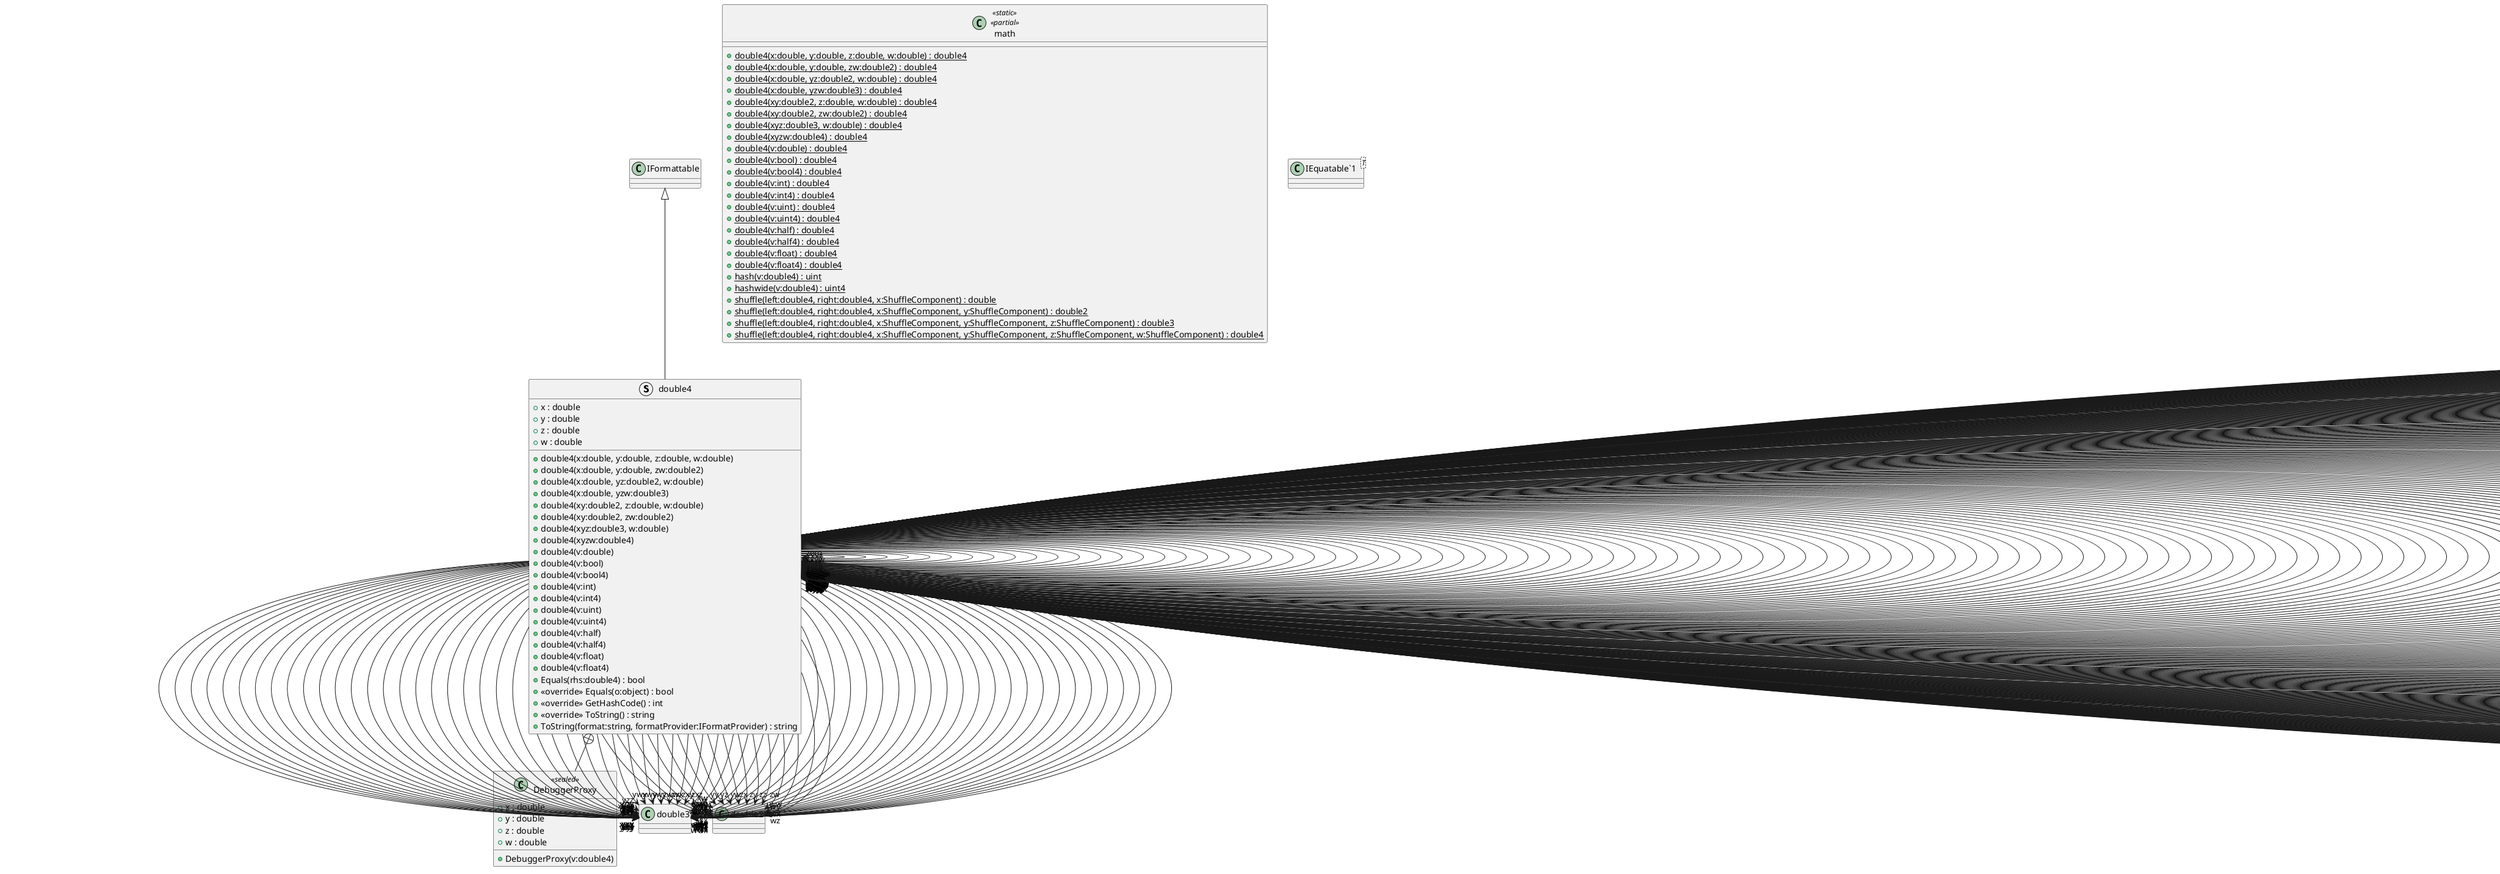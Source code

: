 @startuml
struct double4 {
    + x : double
    + y : double
    + z : double
    + w : double
    + double4(x:double, y:double, z:double, w:double)
    + double4(x:double, y:double, zw:double2)
    + double4(x:double, yz:double2, w:double)
    + double4(x:double, yzw:double3)
    + double4(xy:double2, z:double, w:double)
    + double4(xy:double2, zw:double2)
    + double4(xyz:double3, w:double)
    + double4(xyzw:double4)
    + double4(v:double)
    + double4(v:bool)
    + double4(v:bool4)
    + double4(v:int)
    + double4(v:int4)
    + double4(v:uint)
    + double4(v:uint4)
    + double4(v:half)
    + double4(v:half4)
    + double4(v:float)
    + double4(v:float4)
    + Equals(rhs:double4) : bool
    + <<override>> Equals(o:object) : bool
    + <<override>> GetHashCode() : int
    + <<override>> ToString() : string
    + ToString(format:string, formatProvider:IFormatProvider) : string
}
class math <<static>> <<partial>> {
    + {static} double4(x:double, y:double, z:double, w:double) : double4
    + {static} double4(x:double, y:double, zw:double2) : double4
    + {static} double4(x:double, yz:double2, w:double) : double4
    + {static} double4(x:double, yzw:double3) : double4
    + {static} double4(xy:double2, z:double, w:double) : double4
    + {static} double4(xy:double2, zw:double2) : double4
    + {static} double4(xyz:double3, w:double) : double4
    + {static} double4(xyzw:double4) : double4
    + {static} double4(v:double) : double4
    + {static} double4(v:bool) : double4
    + {static} double4(v:bool4) : double4
    + {static} double4(v:int) : double4
    + {static} double4(v:int4) : double4
    + {static} double4(v:uint) : double4
    + {static} double4(v:uint4) : double4
    + {static} double4(v:half) : double4
    + {static} double4(v:half4) : double4
    + {static} double4(v:float) : double4
    + {static} double4(v:float4) : double4
    + {static} hash(v:double4) : uint
    + {static} hashwide(v:double4) : uint4
    + {static} shuffle(left:double4, right:double4, x:ShuffleComponent) : double
    + {static} shuffle(left:double4, right:double4, x:ShuffleComponent, y:ShuffleComponent) : double2
    + {static} shuffle(left:double4, right:double4, x:ShuffleComponent, y:ShuffleComponent, z:ShuffleComponent) : double3
    + {static} shuffle(left:double4, right:double4, x:ShuffleComponent, y:ShuffleComponent, z:ShuffleComponent, w:ShuffleComponent) : double4
}
class "IEquatable`1"<T> {
}
class DebuggerProxy <<sealed>> {
    + x : double
    + y : double
    + z : double
    + w : double
    + DebuggerProxy(v:double4)
}
IFormattable <|-- double4
double4 --> "zero" double4
double4 --> "xxxx" double4
double4 --> "xxxy" double4
double4 --> "xxxz" double4
double4 --> "xxxw" double4
double4 --> "xxyx" double4
double4 --> "xxyy" double4
double4 --> "xxyz" double4
double4 --> "xxyw" double4
double4 --> "xxzx" double4
double4 --> "xxzy" double4
double4 --> "xxzz" double4
double4 --> "xxzw" double4
double4 --> "xxwx" double4
double4 --> "xxwy" double4
double4 --> "xxwz" double4
double4 --> "xxww" double4
double4 --> "xyxx" double4
double4 --> "xyxy" double4
double4 --> "xyxz" double4
double4 --> "xyxw" double4
double4 --> "xyyx" double4
double4 --> "xyyy" double4
double4 --> "xyyz" double4
double4 --> "xyyw" double4
double4 --> "xyzx" double4
double4 --> "xyzy" double4
double4 --> "xyzz" double4
double4 --> "xyzw" double4
double4 --> "xywx" double4
double4 --> "xywy" double4
double4 --> "xywz" double4
double4 --> "xyww" double4
double4 --> "xzxx" double4
double4 --> "xzxy" double4
double4 --> "xzxz" double4
double4 --> "xzxw" double4
double4 --> "xzyx" double4
double4 --> "xzyy" double4
double4 --> "xzyz" double4
double4 --> "xzyw" double4
double4 --> "xzzx" double4
double4 --> "xzzy" double4
double4 --> "xzzz" double4
double4 --> "xzzw" double4
double4 --> "xzwx" double4
double4 --> "xzwy" double4
double4 --> "xzwz" double4
double4 --> "xzww" double4
double4 --> "xwxx" double4
double4 --> "xwxy" double4
double4 --> "xwxz" double4
double4 --> "xwxw" double4
double4 --> "xwyx" double4
double4 --> "xwyy" double4
double4 --> "xwyz" double4
double4 --> "xwyw" double4
double4 --> "xwzx" double4
double4 --> "xwzy" double4
double4 --> "xwzz" double4
double4 --> "xwzw" double4
double4 --> "xwwx" double4
double4 --> "xwwy" double4
double4 --> "xwwz" double4
double4 --> "xwww" double4
double4 --> "yxxx" double4
double4 --> "yxxy" double4
double4 --> "yxxz" double4
double4 --> "yxxw" double4
double4 --> "yxyx" double4
double4 --> "yxyy" double4
double4 --> "yxyz" double4
double4 --> "yxyw" double4
double4 --> "yxzx" double4
double4 --> "yxzy" double4
double4 --> "yxzz" double4
double4 --> "yxzw" double4
double4 --> "yxwx" double4
double4 --> "yxwy" double4
double4 --> "yxwz" double4
double4 --> "yxww" double4
double4 --> "yyxx" double4
double4 --> "yyxy" double4
double4 --> "yyxz" double4
double4 --> "yyxw" double4
double4 --> "yyyx" double4
double4 --> "yyyy" double4
double4 --> "yyyz" double4
double4 --> "yyyw" double4
double4 --> "yyzx" double4
double4 --> "yyzy" double4
double4 --> "yyzz" double4
double4 --> "yyzw" double4
double4 --> "yywx" double4
double4 --> "yywy" double4
double4 --> "yywz" double4
double4 --> "yyww" double4
double4 --> "yzxx" double4
double4 --> "yzxy" double4
double4 --> "yzxz" double4
double4 --> "yzxw" double4
double4 --> "yzyx" double4
double4 --> "yzyy" double4
double4 --> "yzyz" double4
double4 --> "yzyw" double4
double4 --> "yzzx" double4
double4 --> "yzzy" double4
double4 --> "yzzz" double4
double4 --> "yzzw" double4
double4 --> "yzwx" double4
double4 --> "yzwy" double4
double4 --> "yzwz" double4
double4 --> "yzww" double4
double4 --> "ywxx" double4
double4 --> "ywxy" double4
double4 --> "ywxz" double4
double4 --> "ywxw" double4
double4 --> "ywyx" double4
double4 --> "ywyy" double4
double4 --> "ywyz" double4
double4 --> "ywyw" double4
double4 --> "ywzx" double4
double4 --> "ywzy" double4
double4 --> "ywzz" double4
double4 --> "ywzw" double4
double4 --> "ywwx" double4
double4 --> "ywwy" double4
double4 --> "ywwz" double4
double4 --> "ywww" double4
double4 --> "zxxx" double4
double4 --> "zxxy" double4
double4 --> "zxxz" double4
double4 --> "zxxw" double4
double4 --> "zxyx" double4
double4 --> "zxyy" double4
double4 --> "zxyz" double4
double4 --> "zxyw" double4
double4 --> "zxzx" double4
double4 --> "zxzy" double4
double4 --> "zxzz" double4
double4 --> "zxzw" double4
double4 --> "zxwx" double4
double4 --> "zxwy" double4
double4 --> "zxwz" double4
double4 --> "zxww" double4
double4 --> "zyxx" double4
double4 --> "zyxy" double4
double4 --> "zyxz" double4
double4 --> "zyxw" double4
double4 --> "zyyx" double4
double4 --> "zyyy" double4
double4 --> "zyyz" double4
double4 --> "zyyw" double4
double4 --> "zyzx" double4
double4 --> "zyzy" double4
double4 --> "zyzz" double4
double4 --> "zyzw" double4
double4 --> "zywx" double4
double4 --> "zywy" double4
double4 --> "zywz" double4
double4 --> "zyww" double4
double4 --> "zzxx" double4
double4 --> "zzxy" double4
double4 --> "zzxz" double4
double4 --> "zzxw" double4
double4 --> "zzyx" double4
double4 --> "zzyy" double4
double4 --> "zzyz" double4
double4 --> "zzyw" double4
double4 --> "zzzx" double4
double4 --> "zzzy" double4
double4 --> "zzzz" double4
double4 --> "zzzw" double4
double4 --> "zzwx" double4
double4 --> "zzwy" double4
double4 --> "zzwz" double4
double4 --> "zzww" double4
double4 --> "zwxx" double4
double4 --> "zwxy" double4
double4 --> "zwxz" double4
double4 --> "zwxw" double4
double4 --> "zwyx" double4
double4 --> "zwyy" double4
double4 --> "zwyz" double4
double4 --> "zwyw" double4
double4 --> "zwzx" double4
double4 --> "zwzy" double4
double4 --> "zwzz" double4
double4 --> "zwzw" double4
double4 --> "zwwx" double4
double4 --> "zwwy" double4
double4 --> "zwwz" double4
double4 --> "zwww" double4
double4 --> "wxxx" double4
double4 --> "wxxy" double4
double4 --> "wxxz" double4
double4 --> "wxxw" double4
double4 --> "wxyx" double4
double4 --> "wxyy" double4
double4 --> "wxyz" double4
double4 --> "wxyw" double4
double4 --> "wxzx" double4
double4 --> "wxzy" double4
double4 --> "wxzz" double4
double4 --> "wxzw" double4
double4 --> "wxwx" double4
double4 --> "wxwy" double4
double4 --> "wxwz" double4
double4 --> "wxww" double4
double4 --> "wyxx" double4
double4 --> "wyxy" double4
double4 --> "wyxz" double4
double4 --> "wyxw" double4
double4 --> "wyyx" double4
double4 --> "wyyy" double4
double4 --> "wyyz" double4
double4 --> "wyyw" double4
double4 --> "wyzx" double4
double4 --> "wyzy" double4
double4 --> "wyzz" double4
double4 --> "wyzw" double4
double4 --> "wywx" double4
double4 --> "wywy" double4
double4 --> "wywz" double4
double4 --> "wyww" double4
double4 --> "wzxx" double4
double4 --> "wzxy" double4
double4 --> "wzxz" double4
double4 --> "wzxw" double4
double4 --> "wzyx" double4
double4 --> "wzyy" double4
double4 --> "wzyz" double4
double4 --> "wzyw" double4
double4 --> "wzzx" double4
double4 --> "wzzy" double4
double4 --> "wzzz" double4
double4 --> "wzzw" double4
double4 --> "wzwx" double4
double4 --> "wzwy" double4
double4 --> "wzwz" double4
double4 --> "wzww" double4
double4 --> "wwxx" double4
double4 --> "wwxy" double4
double4 --> "wwxz" double4
double4 --> "wwxw" double4
double4 --> "wwyx" double4
double4 --> "wwyy" double4
double4 --> "wwyz" double4
double4 --> "wwyw" double4
double4 --> "wwzx" double4
double4 --> "wwzy" double4
double4 --> "wwzz" double4
double4 --> "wwzw" double4
double4 --> "wwwx" double4
double4 --> "wwwy" double4
double4 --> "wwwz" double4
double4 --> "wwww" double4
double4 --> "xxx" double3
double4 --> "xxy" double3
double4 --> "xxz" double3
double4 --> "xxw" double3
double4 --> "xyx" double3
double4 --> "xyy" double3
double4 --> "xyz" double3
double4 --> "xyw" double3
double4 --> "xzx" double3
double4 --> "xzy" double3
double4 --> "xzz" double3
double4 --> "xzw" double3
double4 --> "xwx" double3
double4 --> "xwy" double3
double4 --> "xwz" double3
double4 --> "xww" double3
double4 --> "yxx" double3
double4 --> "yxy" double3
double4 --> "yxz" double3
double4 --> "yxw" double3
double4 --> "yyx" double3
double4 --> "yyy" double3
double4 --> "yyz" double3
double4 --> "yyw" double3
double4 --> "yzx" double3
double4 --> "yzy" double3
double4 --> "yzz" double3
double4 --> "yzw" double3
double4 --> "ywx" double3
double4 --> "ywy" double3
double4 --> "ywz" double3
double4 --> "yww" double3
double4 --> "zxx" double3
double4 --> "zxy" double3
double4 --> "zxz" double3
double4 --> "zxw" double3
double4 --> "zyx" double3
double4 --> "zyy" double3
double4 --> "zyz" double3
double4 --> "zyw" double3
double4 --> "zzx" double3
double4 --> "zzy" double3
double4 --> "zzz" double3
double4 --> "zzw" double3
double4 --> "zwx" double3
double4 --> "zwy" double3
double4 --> "zwz" double3
double4 --> "zww" double3
double4 --> "wxx" double3
double4 --> "wxy" double3
double4 --> "wxz" double3
double4 --> "wxw" double3
double4 --> "wyx" double3
double4 --> "wyy" double3
double4 --> "wyz" double3
double4 --> "wyw" double3
double4 --> "wzx" double3
double4 --> "wzy" double3
double4 --> "wzz" double3
double4 --> "wzw" double3
double4 --> "wwx" double3
double4 --> "wwy" double3
double4 --> "wwz" double3
double4 --> "www" double3
double4 --> "xx" double2
double4 --> "xy" double2
double4 --> "xz" double2
double4 --> "xw" double2
double4 --> "yx" double2
double4 --> "yy" double2
double4 --> "yz" double2
double4 --> "yw" double2
double4 --> "zx" double2
double4 --> "zy" double2
double4 --> "zz" double2
double4 --> "zw" double2
double4 --> "wx" double2
double4 --> "wy" double2
double4 --> "wz" double2
double4 --> "ww" double2
double4 +-- DebuggerProxy
@enduml
